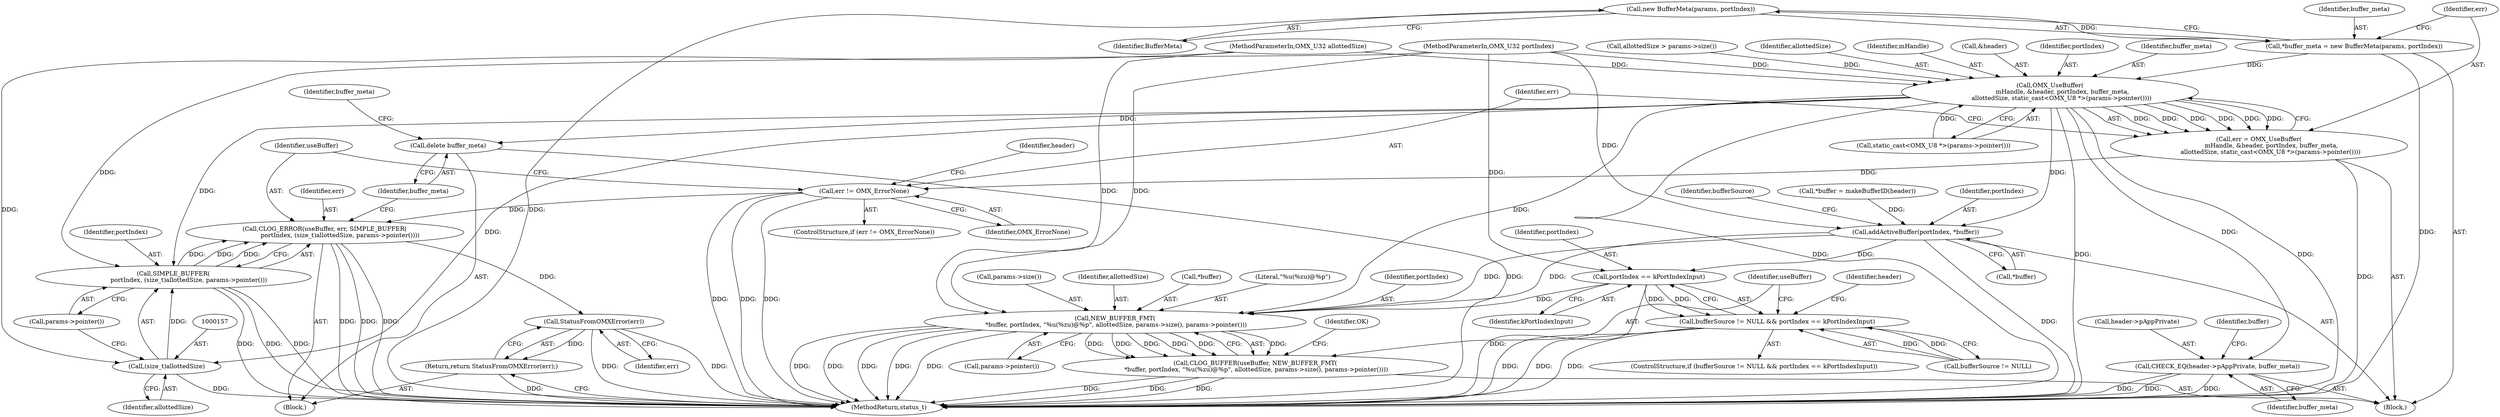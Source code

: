 digraph "1_Android_0f177948ae2640bfe4d70f8e4248e106406b3b0a_18@del" {
"1000130" [label="(Call,new BufferMeta(params, portIndex))"];
"1000128" [label="(Call,*buffer_meta = new BufferMeta(params, portIndex))"];
"1000136" [label="(Call,OMX_UseBuffer(\n             mHandle, &header, portIndex, buffer_meta,\n            allottedSize, static_cast<OMX_U8 *>(params->pointer())))"];
"1000134" [label="(Call,err = OMX_UseBuffer(\n             mHandle, &header, portIndex, buffer_meta,\n            allottedSize, static_cast<OMX_U8 *>(params->pointer())))"];
"1000147" [label="(Call,err != OMX_ErrorNone)"];
"1000151" [label="(Call,CLOG_ERROR(useBuffer, err, SIMPLE_BUFFER(\n                portIndex, (size_t)allottedSize, params->pointer())))"];
"1000170" [label="(Call,StatusFromOMXError(err))"];
"1000169" [label="(Return,return StatusFromOMXError(err);)"];
"1000154" [label="(Call,SIMPLE_BUFFER(\n                portIndex, (size_t)allottedSize, params->pointer()))"];
"1000156" [label="(Call,(size_t)allottedSize)"];
"1000160" [label="(Call,delete buffer_meta)"];
"1000172" [label="(Call,CHECK_EQ(header->pAppPrivate, buffer_meta))"];
"1000182" [label="(Call,addActiveBuffer(portIndex, *buffer))"];
"1000192" [label="(Call,portIndex == kPortIndexInput)"];
"1000188" [label="(Call,bufferSource != NULL && portIndex == kPortIndexInput)"];
"1000200" [label="(Call,NEW_BUFFER_FMT(\n *buffer, portIndex, \"%u(%zu)@%p\", allottedSize, params->size(), params->pointer()))"];
"1000198" [label="(Call,CLOG_BUFFER(useBuffer, NEW_BUFFER_FMT(\n *buffer, portIndex, \"%u(%zu)@%p\", allottedSize, params->size(), params->pointer())))"];
"1000149" [label="(Identifier,OMX_ErrorNone)"];
"1000160" [label="(Call,delete buffer_meta)"];
"1000177" [label="(Call,*buffer = makeBufferID(header))"];
"1000154" [label="(Call,SIMPLE_BUFFER(\n                portIndex, (size_t)allottedSize, params->pointer()))"];
"1000203" [label="(Identifier,portIndex)"];
"1000206" [label="(Call,params->size())"];
"1000188" [label="(Call,bufferSource != NULL && portIndex == kPortIndexInput)"];
"1000137" [label="(Identifier,mHandle)"];
"1000174" [label="(Identifier,header)"];
"1000150" [label="(Block,)"];
"1000170" [label="(Call,StatusFromOMXError(err))"];
"1000197" [label="(Identifier,header)"];
"1000136" [label="(Call,OMX_UseBuffer(\n             mHandle, &header, portIndex, buffer_meta,\n            allottedSize, static_cast<OMX_U8 *>(params->pointer())))"];
"1000210" [label="(MethodReturn,status_t)"];
"1000193" [label="(Identifier,portIndex)"];
"1000135" [label="(Identifier,err)"];
"1000138" [label="(Call,&header)"];
"1000131" [label="(Identifier,BufferMeta)"];
"1000189" [label="(Call,bufferSource != NULL)"];
"1000192" [label="(Call,portIndex == kPortIndexInput)"];
"1000194" [label="(Identifier,kPortIndexInput)"];
"1000161" [label="(Identifier,buffer_meta)"];
"1000128" [label="(Call,*buffer_meta = new BufferMeta(params, portIndex))"];
"1000140" [label="(Identifier,portIndex)"];
"1000152" [label="(Identifier,useBuffer)"];
"1000141" [label="(Identifier,buffer_meta)"];
"1000121" [label="(Call,allottedSize > params->size())"];
"1000158" [label="(Identifier,allottedSize)"];
"1000209" [label="(Identifier,OK)"];
"1000172" [label="(Call,CHECK_EQ(header->pAppPrivate, buffer_meta))"];
"1000183" [label="(Identifier,portIndex)"];
"1000142" [label="(Identifier,allottedSize)"];
"1000176" [label="(Identifier,buffer_meta)"];
"1000199" [label="(Identifier,useBuffer)"];
"1000205" [label="(Identifier,allottedSize)"];
"1000182" [label="(Call,addActiveBuffer(portIndex, *buffer))"];
"1000184" [label="(Call,*buffer)"];
"1000101" [label="(MethodParameterIn,OMX_U32 portIndex)"];
"1000169" [label="(Return,return StatusFromOMXError(err);)"];
"1000146" [label="(ControlStructure,if (err != OMX_ErrorNone))"];
"1000171" [label="(Identifier,err)"];
"1000147" [label="(Call,err != OMX_ErrorNone)"];
"1000159" [label="(Call,params->pointer())"];
"1000130" [label="(Call,new BufferMeta(params, portIndex))"];
"1000148" [label="(Identifier,err)"];
"1000201" [label="(Call,*buffer)"];
"1000129" [label="(Identifier,buffer_meta)"];
"1000200" [label="(Call,NEW_BUFFER_FMT(\n *buffer, portIndex, \"%u(%zu)@%p\", allottedSize, params->size(), params->pointer()))"];
"1000187" [label="(ControlStructure,if (bufferSource != NULL && portIndex == kPortIndexInput))"];
"1000198" [label="(Call,CLOG_BUFFER(useBuffer, NEW_BUFFER_FMT(\n *buffer, portIndex, \"%u(%zu)@%p\", allottedSize, params->size(), params->pointer())))"];
"1000207" [label="(Call,params->pointer())"];
"1000163" [label="(Identifier,buffer_meta)"];
"1000190" [label="(Identifier,bufferSource)"];
"1000204" [label="(Literal,\"%u(%zu)@%p\")"];
"1000173" [label="(Call,header->pAppPrivate)"];
"1000104" [label="(MethodParameterIn,OMX_U32 allottedSize)"];
"1000134" [label="(Call,err = OMX_UseBuffer(\n             mHandle, &header, portIndex, buffer_meta,\n            allottedSize, static_cast<OMX_U8 *>(params->pointer())))"];
"1000153" [label="(Identifier,err)"];
"1000151" [label="(Call,CLOG_ERROR(useBuffer, err, SIMPLE_BUFFER(\n                portIndex, (size_t)allottedSize, params->pointer())))"];
"1000156" [label="(Call,(size_t)allottedSize)"];
"1000143" [label="(Call,static_cast<OMX_U8 *>(params->pointer()))"];
"1000155" [label="(Identifier,portIndex)"];
"1000105" [label="(Block,)"];
"1000179" [label="(Identifier,buffer)"];
"1000130" -> "1000128"  [label="AST: "];
"1000130" -> "1000131"  [label="CFG: "];
"1000131" -> "1000130"  [label="AST: "];
"1000128" -> "1000130"  [label="CFG: "];
"1000130" -> "1000210"  [label="DDG: "];
"1000130" -> "1000128"  [label="DDG: "];
"1000128" -> "1000105"  [label="AST: "];
"1000129" -> "1000128"  [label="AST: "];
"1000135" -> "1000128"  [label="CFG: "];
"1000128" -> "1000210"  [label="DDG: "];
"1000128" -> "1000136"  [label="DDG: "];
"1000136" -> "1000134"  [label="AST: "];
"1000136" -> "1000143"  [label="CFG: "];
"1000137" -> "1000136"  [label="AST: "];
"1000138" -> "1000136"  [label="AST: "];
"1000140" -> "1000136"  [label="AST: "];
"1000141" -> "1000136"  [label="AST: "];
"1000142" -> "1000136"  [label="AST: "];
"1000143" -> "1000136"  [label="AST: "];
"1000134" -> "1000136"  [label="CFG: "];
"1000136" -> "1000210"  [label="DDG: "];
"1000136" -> "1000210"  [label="DDG: "];
"1000136" -> "1000210"  [label="DDG: "];
"1000136" -> "1000134"  [label="DDG: "];
"1000136" -> "1000134"  [label="DDG: "];
"1000136" -> "1000134"  [label="DDG: "];
"1000136" -> "1000134"  [label="DDG: "];
"1000136" -> "1000134"  [label="DDG: "];
"1000136" -> "1000134"  [label="DDG: "];
"1000101" -> "1000136"  [label="DDG: "];
"1000121" -> "1000136"  [label="DDG: "];
"1000104" -> "1000136"  [label="DDG: "];
"1000143" -> "1000136"  [label="DDG: "];
"1000136" -> "1000154"  [label="DDG: "];
"1000136" -> "1000156"  [label="DDG: "];
"1000136" -> "1000160"  [label="DDG: "];
"1000136" -> "1000172"  [label="DDG: "];
"1000136" -> "1000182"  [label="DDG: "];
"1000136" -> "1000200"  [label="DDG: "];
"1000134" -> "1000105"  [label="AST: "];
"1000135" -> "1000134"  [label="AST: "];
"1000148" -> "1000134"  [label="CFG: "];
"1000134" -> "1000210"  [label="DDG: "];
"1000134" -> "1000147"  [label="DDG: "];
"1000147" -> "1000146"  [label="AST: "];
"1000147" -> "1000149"  [label="CFG: "];
"1000148" -> "1000147"  [label="AST: "];
"1000149" -> "1000147"  [label="AST: "];
"1000152" -> "1000147"  [label="CFG: "];
"1000174" -> "1000147"  [label="CFG: "];
"1000147" -> "1000210"  [label="DDG: "];
"1000147" -> "1000210"  [label="DDG: "];
"1000147" -> "1000210"  [label="DDG: "];
"1000147" -> "1000151"  [label="DDG: "];
"1000151" -> "1000150"  [label="AST: "];
"1000151" -> "1000154"  [label="CFG: "];
"1000152" -> "1000151"  [label="AST: "];
"1000153" -> "1000151"  [label="AST: "];
"1000154" -> "1000151"  [label="AST: "];
"1000161" -> "1000151"  [label="CFG: "];
"1000151" -> "1000210"  [label="DDG: "];
"1000151" -> "1000210"  [label="DDG: "];
"1000151" -> "1000210"  [label="DDG: "];
"1000154" -> "1000151"  [label="DDG: "];
"1000154" -> "1000151"  [label="DDG: "];
"1000154" -> "1000151"  [label="DDG: "];
"1000151" -> "1000170"  [label="DDG: "];
"1000170" -> "1000169"  [label="AST: "];
"1000170" -> "1000171"  [label="CFG: "];
"1000171" -> "1000170"  [label="AST: "];
"1000169" -> "1000170"  [label="CFG: "];
"1000170" -> "1000210"  [label="DDG: "];
"1000170" -> "1000210"  [label="DDG: "];
"1000170" -> "1000169"  [label="DDG: "];
"1000169" -> "1000150"  [label="AST: "];
"1000210" -> "1000169"  [label="CFG: "];
"1000169" -> "1000210"  [label="DDG: "];
"1000154" -> "1000159"  [label="CFG: "];
"1000155" -> "1000154"  [label="AST: "];
"1000156" -> "1000154"  [label="AST: "];
"1000159" -> "1000154"  [label="AST: "];
"1000154" -> "1000210"  [label="DDG: "];
"1000154" -> "1000210"  [label="DDG: "];
"1000154" -> "1000210"  [label="DDG: "];
"1000101" -> "1000154"  [label="DDG: "];
"1000156" -> "1000154"  [label="DDG: "];
"1000156" -> "1000158"  [label="CFG: "];
"1000157" -> "1000156"  [label="AST: "];
"1000158" -> "1000156"  [label="AST: "];
"1000159" -> "1000156"  [label="CFG: "];
"1000156" -> "1000210"  [label="DDG: "];
"1000104" -> "1000156"  [label="DDG: "];
"1000160" -> "1000150"  [label="AST: "];
"1000160" -> "1000161"  [label="CFG: "];
"1000161" -> "1000160"  [label="AST: "];
"1000163" -> "1000160"  [label="CFG: "];
"1000160" -> "1000210"  [label="DDG: "];
"1000172" -> "1000105"  [label="AST: "];
"1000172" -> "1000176"  [label="CFG: "];
"1000173" -> "1000172"  [label="AST: "];
"1000176" -> "1000172"  [label="AST: "];
"1000179" -> "1000172"  [label="CFG: "];
"1000172" -> "1000210"  [label="DDG: "];
"1000172" -> "1000210"  [label="DDG: "];
"1000172" -> "1000210"  [label="DDG: "];
"1000182" -> "1000105"  [label="AST: "];
"1000182" -> "1000184"  [label="CFG: "];
"1000183" -> "1000182"  [label="AST: "];
"1000184" -> "1000182"  [label="AST: "];
"1000190" -> "1000182"  [label="CFG: "];
"1000182" -> "1000210"  [label="DDG: "];
"1000101" -> "1000182"  [label="DDG: "];
"1000177" -> "1000182"  [label="DDG: "];
"1000182" -> "1000192"  [label="DDG: "];
"1000182" -> "1000200"  [label="DDG: "];
"1000182" -> "1000200"  [label="DDG: "];
"1000192" -> "1000188"  [label="AST: "];
"1000192" -> "1000194"  [label="CFG: "];
"1000193" -> "1000192"  [label="AST: "];
"1000194" -> "1000192"  [label="AST: "];
"1000188" -> "1000192"  [label="CFG: "];
"1000192" -> "1000210"  [label="DDG: "];
"1000192" -> "1000188"  [label="DDG: "];
"1000192" -> "1000188"  [label="DDG: "];
"1000101" -> "1000192"  [label="DDG: "];
"1000192" -> "1000200"  [label="DDG: "];
"1000188" -> "1000187"  [label="AST: "];
"1000188" -> "1000189"  [label="CFG: "];
"1000189" -> "1000188"  [label="AST: "];
"1000197" -> "1000188"  [label="CFG: "];
"1000199" -> "1000188"  [label="CFG: "];
"1000188" -> "1000210"  [label="DDG: "];
"1000188" -> "1000210"  [label="DDG: "];
"1000188" -> "1000210"  [label="DDG: "];
"1000189" -> "1000188"  [label="DDG: "];
"1000189" -> "1000188"  [label="DDG: "];
"1000200" -> "1000198"  [label="AST: "];
"1000200" -> "1000207"  [label="CFG: "];
"1000201" -> "1000200"  [label="AST: "];
"1000203" -> "1000200"  [label="AST: "];
"1000204" -> "1000200"  [label="AST: "];
"1000205" -> "1000200"  [label="AST: "];
"1000206" -> "1000200"  [label="AST: "];
"1000207" -> "1000200"  [label="AST: "];
"1000198" -> "1000200"  [label="CFG: "];
"1000200" -> "1000210"  [label="DDG: "];
"1000200" -> "1000210"  [label="DDG: "];
"1000200" -> "1000210"  [label="DDG: "];
"1000200" -> "1000210"  [label="DDG: "];
"1000200" -> "1000210"  [label="DDG: "];
"1000200" -> "1000198"  [label="DDG: "];
"1000200" -> "1000198"  [label="DDG: "];
"1000200" -> "1000198"  [label="DDG: "];
"1000200" -> "1000198"  [label="DDG: "];
"1000200" -> "1000198"  [label="DDG: "];
"1000200" -> "1000198"  [label="DDG: "];
"1000101" -> "1000200"  [label="DDG: "];
"1000104" -> "1000200"  [label="DDG: "];
"1000198" -> "1000105"  [label="AST: "];
"1000199" -> "1000198"  [label="AST: "];
"1000209" -> "1000198"  [label="CFG: "];
"1000198" -> "1000210"  [label="DDG: "];
"1000198" -> "1000210"  [label="DDG: "];
"1000198" -> "1000210"  [label="DDG: "];
}
